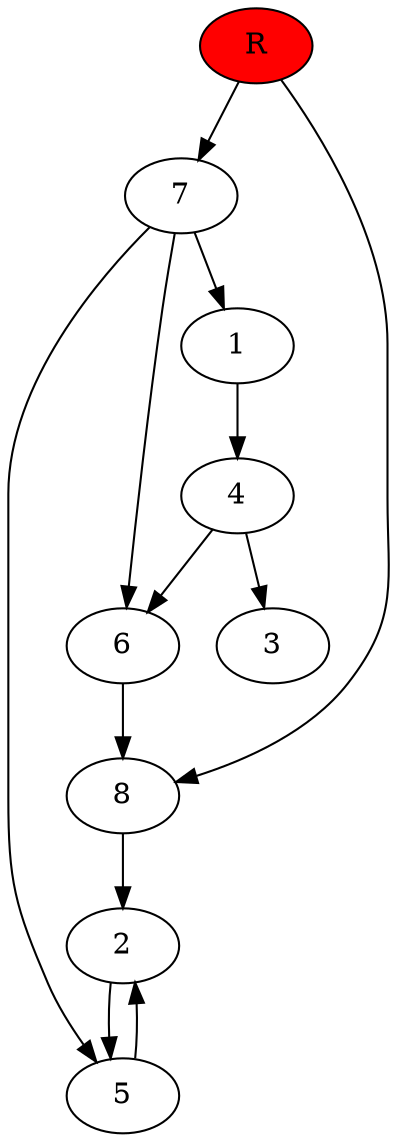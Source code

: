 digraph prb70573 {
	1
	2
	3
	4
	5
	6
	7
	8
	R [fillcolor="#ff0000" style=filled]
	1 -> 4
	2 -> 5
	4 -> 3
	4 -> 6
	5 -> 2
	6 -> 8
	7 -> 1
	7 -> 5
	7 -> 6
	8 -> 2
	R -> 7
	R -> 8
}
